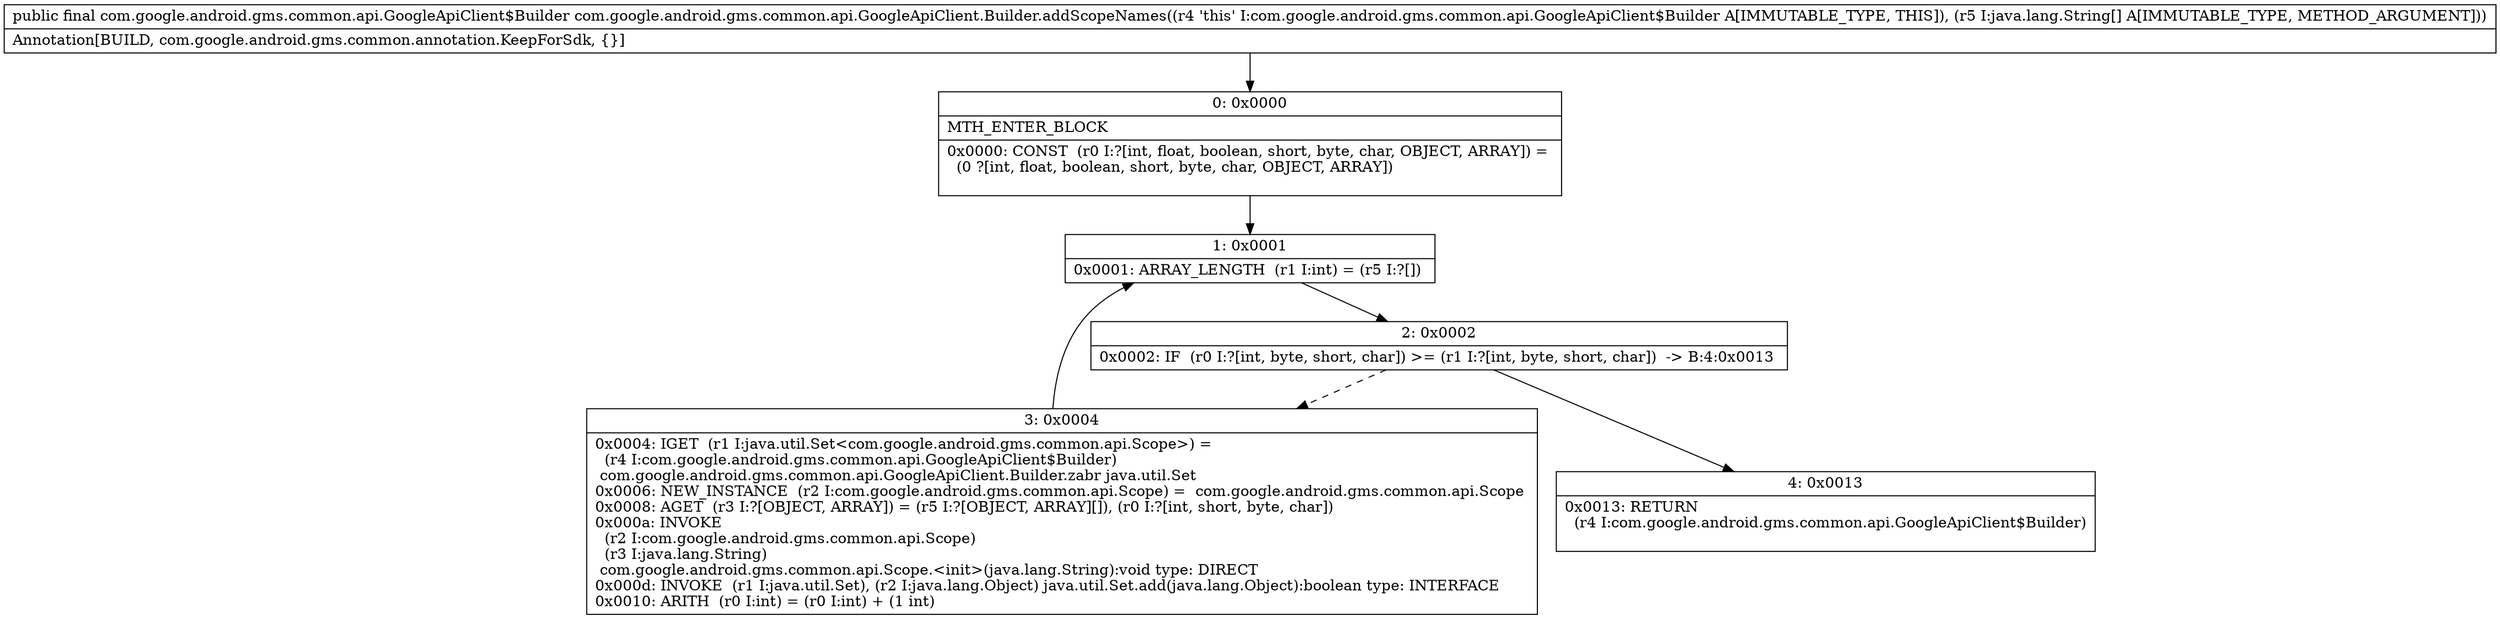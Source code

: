 digraph "CFG forcom.google.android.gms.common.api.GoogleApiClient.Builder.addScopeNames([Ljava\/lang\/String;)Lcom\/google\/android\/gms\/common\/api\/GoogleApiClient$Builder;" {
Node_0 [shape=record,label="{0\:\ 0x0000|MTH_ENTER_BLOCK\l|0x0000: CONST  (r0 I:?[int, float, boolean, short, byte, char, OBJECT, ARRAY]) = \l  (0 ?[int, float, boolean, short, byte, char, OBJECT, ARRAY])\l \l}"];
Node_1 [shape=record,label="{1\:\ 0x0001|0x0001: ARRAY_LENGTH  (r1 I:int) = (r5 I:?[]) \l}"];
Node_2 [shape=record,label="{2\:\ 0x0002|0x0002: IF  (r0 I:?[int, byte, short, char]) \>= (r1 I:?[int, byte, short, char])  \-\> B:4:0x0013 \l}"];
Node_3 [shape=record,label="{3\:\ 0x0004|0x0004: IGET  (r1 I:java.util.Set\<com.google.android.gms.common.api.Scope\>) = \l  (r4 I:com.google.android.gms.common.api.GoogleApiClient$Builder)\l com.google.android.gms.common.api.GoogleApiClient.Builder.zabr java.util.Set \l0x0006: NEW_INSTANCE  (r2 I:com.google.android.gms.common.api.Scope) =  com.google.android.gms.common.api.Scope \l0x0008: AGET  (r3 I:?[OBJECT, ARRAY]) = (r5 I:?[OBJECT, ARRAY][]), (r0 I:?[int, short, byte, char]) \l0x000a: INVOKE  \l  (r2 I:com.google.android.gms.common.api.Scope)\l  (r3 I:java.lang.String)\l com.google.android.gms.common.api.Scope.\<init\>(java.lang.String):void type: DIRECT \l0x000d: INVOKE  (r1 I:java.util.Set), (r2 I:java.lang.Object) java.util.Set.add(java.lang.Object):boolean type: INTERFACE \l0x0010: ARITH  (r0 I:int) = (r0 I:int) + (1 int) \l}"];
Node_4 [shape=record,label="{4\:\ 0x0013|0x0013: RETURN  \l  (r4 I:com.google.android.gms.common.api.GoogleApiClient$Builder)\l \l}"];
MethodNode[shape=record,label="{public final com.google.android.gms.common.api.GoogleApiClient$Builder com.google.android.gms.common.api.GoogleApiClient.Builder.addScopeNames((r4 'this' I:com.google.android.gms.common.api.GoogleApiClient$Builder A[IMMUTABLE_TYPE, THIS]), (r5 I:java.lang.String[] A[IMMUTABLE_TYPE, METHOD_ARGUMENT]))  | Annotation[BUILD, com.google.android.gms.common.annotation.KeepForSdk, \{\}]\l}"];
MethodNode -> Node_0;
Node_0 -> Node_1;
Node_1 -> Node_2;
Node_2 -> Node_3[style=dashed];
Node_2 -> Node_4;
Node_3 -> Node_1;
}

